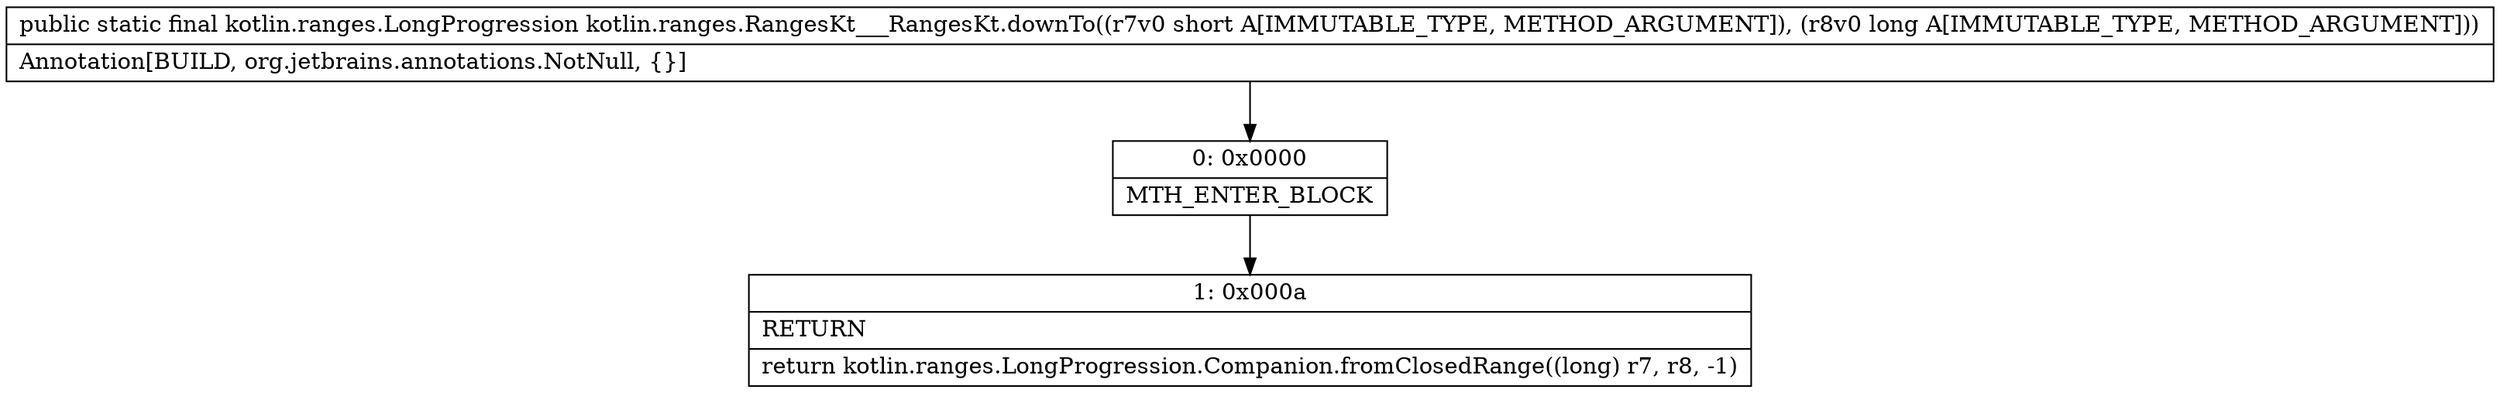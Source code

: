 digraph "CFG forkotlin.ranges.RangesKt___RangesKt.downTo(SJ)Lkotlin\/ranges\/LongProgression;" {
Node_0 [shape=record,label="{0\:\ 0x0000|MTH_ENTER_BLOCK\l}"];
Node_1 [shape=record,label="{1\:\ 0x000a|RETURN\l|return kotlin.ranges.LongProgression.Companion.fromClosedRange((long) r7, r8, \-1)\l}"];
MethodNode[shape=record,label="{public static final kotlin.ranges.LongProgression kotlin.ranges.RangesKt___RangesKt.downTo((r7v0 short A[IMMUTABLE_TYPE, METHOD_ARGUMENT]), (r8v0 long A[IMMUTABLE_TYPE, METHOD_ARGUMENT]))  | Annotation[BUILD, org.jetbrains.annotations.NotNull, \{\}]\l}"];
MethodNode -> Node_0;
Node_0 -> Node_1;
}

